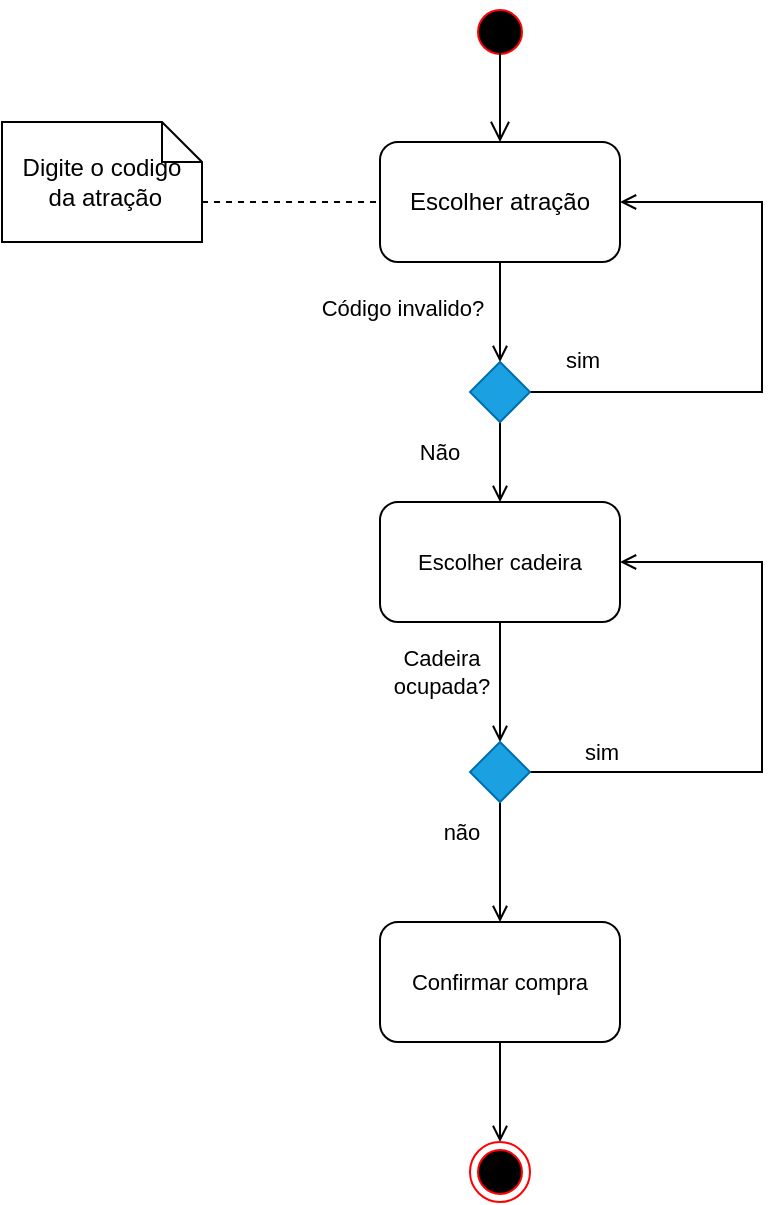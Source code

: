 <mxfile version="21.5.0" type="github">
  <diagram name="Página-1" id="Ujh2-OVXo8DI9-x1-dXK">
    <mxGraphModel dx="1114" dy="616" grid="1" gridSize="10" guides="1" tooltips="1" connect="1" arrows="1" fold="1" page="1" pageScale="1" pageWidth="827" pageHeight="1169" math="0" shadow="0">
      <root>
        <mxCell id="0" />
        <mxCell id="1" parent="0" />
        <mxCell id="xgi4914AB_i4iBTOgvoG-1" value="" style="ellipse;html=1;shape=startState;fillColor=#000000;strokeColor=#ff0000;" vertex="1" parent="1">
          <mxGeometry x="384" y="40" width="30" height="30" as="geometry" />
        </mxCell>
        <mxCell id="xgi4914AB_i4iBTOgvoG-2" value="" style="edgeStyle=orthogonalEdgeStyle;html=1;verticalAlign=bottom;endArrow=open;endSize=8;strokeColor=#000000;rounded=0;exitX=0.5;exitY=0.5;exitDx=0;exitDy=0;exitPerimeter=0;" edge="1" source="xgi4914AB_i4iBTOgvoG-1" parent="1">
          <mxGeometry relative="1" as="geometry">
            <mxPoint x="399" y="110" as="targetPoint" />
          </mxGeometry>
        </mxCell>
        <mxCell id="xgi4914AB_i4iBTOgvoG-9" style="edgeStyle=orthogonalEdgeStyle;rounded=0;orthogonalLoop=1;jettySize=auto;html=1;exitX=0.5;exitY=1;exitDx=0;exitDy=0;entryX=0.5;entryY=0;entryDx=0;entryDy=0;endArrow=open;endFill=0;" edge="1" parent="1" source="xgi4914AB_i4iBTOgvoG-5" target="xgi4914AB_i4iBTOgvoG-6">
          <mxGeometry relative="1" as="geometry" />
        </mxCell>
        <mxCell id="xgi4914AB_i4iBTOgvoG-5" value="Escolher atração" style="rounded=1;whiteSpace=wrap;html=1;" vertex="1" parent="1">
          <mxGeometry x="339" y="110" width="120" height="60" as="geometry" />
        </mxCell>
        <mxCell id="xgi4914AB_i4iBTOgvoG-11" style="edgeStyle=orthogonalEdgeStyle;shape=connector;rounded=0;orthogonalLoop=1;jettySize=auto;html=1;exitX=1;exitY=0.5;exitDx=0;exitDy=0;entryX=1;entryY=0.5;entryDx=0;entryDy=0;labelBackgroundColor=default;strokeColor=default;fontFamily=Helvetica;fontSize=11;fontColor=default;endArrow=open;endFill=0;" edge="1" parent="1" source="xgi4914AB_i4iBTOgvoG-6" target="xgi4914AB_i4iBTOgvoG-5">
          <mxGeometry relative="1" as="geometry">
            <Array as="points">
              <mxPoint x="530" y="235" />
              <mxPoint x="530" y="140" />
            </Array>
          </mxGeometry>
        </mxCell>
        <mxCell id="xgi4914AB_i4iBTOgvoG-14" style="edgeStyle=orthogonalEdgeStyle;shape=connector;rounded=0;orthogonalLoop=1;jettySize=auto;html=1;exitX=0.5;exitY=1;exitDx=0;exitDy=0;entryX=0.5;entryY=0;entryDx=0;entryDy=0;labelBackgroundColor=default;strokeColor=default;fontFamily=Helvetica;fontSize=11;fontColor=default;endArrow=open;endFill=0;" edge="1" parent="1" source="xgi4914AB_i4iBTOgvoG-6" target="xgi4914AB_i4iBTOgvoG-13">
          <mxGeometry relative="1" as="geometry" />
        </mxCell>
        <mxCell id="xgi4914AB_i4iBTOgvoG-6" value="" style="rhombus;whiteSpace=wrap;html=1;fillColor=#1ba1e2;strokeColor=#006EAF;fontColor=#ffffff;" vertex="1" parent="1">
          <mxGeometry x="384" y="220" width="30" height="30" as="geometry" />
        </mxCell>
        <mxCell id="xgi4914AB_i4iBTOgvoG-8" style="edgeStyle=orthogonalEdgeStyle;rounded=0;orthogonalLoop=1;jettySize=auto;html=1;exitX=0;exitY=0;exitDx=100;exitDy=40;exitPerimeter=0;entryX=0;entryY=0.5;entryDx=0;entryDy=0;dashed=1;endArrow=none;endFill=0;" edge="1" parent="1" source="xgi4914AB_i4iBTOgvoG-7" target="xgi4914AB_i4iBTOgvoG-5">
          <mxGeometry relative="1" as="geometry" />
        </mxCell>
        <mxCell id="xgi4914AB_i4iBTOgvoG-7" value="Digite o codigo&lt;br style=&quot;border-color: var(--border-color);&quot;&gt;&lt;span style=&quot;&quot;&gt;&amp;nbsp;da atração&lt;/span&gt;" style="shape=note;size=20;whiteSpace=wrap;html=1;" vertex="1" parent="1">
          <mxGeometry x="150" y="100" width="100" height="60" as="geometry" />
        </mxCell>
        <mxCell id="xgi4914AB_i4iBTOgvoG-10" value="&lt;span style=&quot;font-weight: 400;&quot;&gt;Código&lt;/span&gt;&lt;span style=&quot;font-weight: normal;&quot;&gt;&amp;nbsp;invalido?&lt;/span&gt;" style="text;align=center;fontStyle=1;verticalAlign=middle;spacingLeft=3;spacingRight=3;strokeColor=none;rotatable=0;points=[[0,0.5],[1,0.5]];portConstraint=eastwest;html=1;fontSize=11;fontFamily=Helvetica;fontColor=default;" vertex="1" parent="1">
          <mxGeometry x="310" y="180" width="80" height="26" as="geometry" />
        </mxCell>
        <mxCell id="xgi4914AB_i4iBTOgvoG-12" value="&lt;span style=&quot;font-weight: normal;&quot;&gt;sim&lt;/span&gt;" style="text;align=center;fontStyle=1;verticalAlign=middle;spacingLeft=3;spacingRight=3;strokeColor=none;rotatable=0;points=[[0,0.5],[1,0.5]];portConstraint=eastwest;html=1;fontSize=11;fontFamily=Helvetica;fontColor=default;" vertex="1" parent="1">
          <mxGeometry x="400" y="206" width="80" height="26" as="geometry" />
        </mxCell>
        <mxCell id="xgi4914AB_i4iBTOgvoG-18" style="edgeStyle=orthogonalEdgeStyle;shape=connector;rounded=0;orthogonalLoop=1;jettySize=auto;html=1;exitX=0.5;exitY=1;exitDx=0;exitDy=0;entryX=0.5;entryY=0;entryDx=0;entryDy=0;labelBackgroundColor=default;strokeColor=default;fontFamily=Helvetica;fontSize=11;fontColor=default;endArrow=open;endFill=0;" edge="1" parent="1" source="xgi4914AB_i4iBTOgvoG-13" target="xgi4914AB_i4iBTOgvoG-17">
          <mxGeometry relative="1" as="geometry" />
        </mxCell>
        <mxCell id="xgi4914AB_i4iBTOgvoG-13" value="Escolher cadeira" style="rounded=1;whiteSpace=wrap;html=1;fontFamily=Helvetica;fontSize=11;fontColor=default;fillColor=none;gradientColor=none;" vertex="1" parent="1">
          <mxGeometry x="339" y="290" width="120" height="60" as="geometry" />
        </mxCell>
        <mxCell id="xgi4914AB_i4iBTOgvoG-15" value="Não" style="text;html=1;strokeColor=none;fillColor=none;align=center;verticalAlign=middle;whiteSpace=wrap;rounded=0;fontSize=11;fontFamily=Helvetica;fontColor=default;" vertex="1" parent="1">
          <mxGeometry x="339" y="250" width="60" height="30" as="geometry" />
        </mxCell>
        <mxCell id="xgi4914AB_i4iBTOgvoG-21" style="edgeStyle=orthogonalEdgeStyle;shape=connector;rounded=0;orthogonalLoop=1;jettySize=auto;html=1;exitX=1;exitY=0.5;exitDx=0;exitDy=0;entryX=1;entryY=0.5;entryDx=0;entryDy=0;labelBackgroundColor=default;strokeColor=default;fontFamily=Helvetica;fontSize=11;fontColor=default;endArrow=open;endFill=0;" edge="1" parent="1" source="xgi4914AB_i4iBTOgvoG-17" target="xgi4914AB_i4iBTOgvoG-13">
          <mxGeometry relative="1" as="geometry">
            <Array as="points">
              <mxPoint x="530" y="425" />
              <mxPoint x="530" y="320" />
            </Array>
          </mxGeometry>
        </mxCell>
        <mxCell id="xgi4914AB_i4iBTOgvoG-26" style="edgeStyle=orthogonalEdgeStyle;shape=connector;rounded=0;orthogonalLoop=1;jettySize=auto;html=1;exitX=0.5;exitY=1;exitDx=0;exitDy=0;entryX=0.5;entryY=0;entryDx=0;entryDy=0;labelBackgroundColor=default;strokeColor=default;fontFamily=Helvetica;fontSize=11;fontColor=default;endArrow=open;endFill=0;" edge="1" parent="1" source="xgi4914AB_i4iBTOgvoG-17" target="xgi4914AB_i4iBTOgvoG-23">
          <mxGeometry relative="1" as="geometry" />
        </mxCell>
        <mxCell id="xgi4914AB_i4iBTOgvoG-17" value="" style="rhombus;whiteSpace=wrap;html=1;fillColor=#1ba1e2;strokeColor=#006EAF;fontColor=#ffffff;" vertex="1" parent="1">
          <mxGeometry x="384" y="410" width="30" height="30" as="geometry" />
        </mxCell>
        <mxCell id="xgi4914AB_i4iBTOgvoG-19" value="Cadeira ocupada?" style="text;html=1;strokeColor=none;fillColor=none;align=center;verticalAlign=middle;whiteSpace=wrap;rounded=0;fontSize=11;fontFamily=Helvetica;fontColor=default;" vertex="1" parent="1">
          <mxGeometry x="340" y="360" width="60" height="30" as="geometry" />
        </mxCell>
        <mxCell id="xgi4914AB_i4iBTOgvoG-22" value="sim" style="text;html=1;strokeColor=none;fillColor=none;align=center;verticalAlign=middle;whiteSpace=wrap;rounded=0;fontSize=11;fontFamily=Helvetica;fontColor=default;" vertex="1" parent="1">
          <mxGeometry x="420" y="400" width="60" height="30" as="geometry" />
        </mxCell>
        <mxCell id="xgi4914AB_i4iBTOgvoG-29" style="edgeStyle=orthogonalEdgeStyle;shape=connector;rounded=0;orthogonalLoop=1;jettySize=auto;html=1;exitX=0.5;exitY=1;exitDx=0;exitDy=0;entryX=0.5;entryY=0;entryDx=0;entryDy=0;labelBackgroundColor=default;strokeColor=default;fontFamily=Helvetica;fontSize=11;fontColor=default;endArrow=open;endFill=0;" edge="1" parent="1" source="xgi4914AB_i4iBTOgvoG-23" target="xgi4914AB_i4iBTOgvoG-28">
          <mxGeometry relative="1" as="geometry" />
        </mxCell>
        <mxCell id="xgi4914AB_i4iBTOgvoG-23" value="Confirmar compra" style="rounded=1;whiteSpace=wrap;html=1;fontFamily=Helvetica;fontSize=11;fontColor=default;fillColor=none;gradientColor=none;" vertex="1" parent="1">
          <mxGeometry x="339" y="500" width="120" height="60" as="geometry" />
        </mxCell>
        <mxCell id="xgi4914AB_i4iBTOgvoG-27" value="não" style="text;html=1;strokeColor=none;fillColor=none;align=center;verticalAlign=middle;whiteSpace=wrap;rounded=0;fontSize=11;fontFamily=Helvetica;fontColor=default;" vertex="1" parent="1">
          <mxGeometry x="350" y="440" width="60" height="30" as="geometry" />
        </mxCell>
        <mxCell id="xgi4914AB_i4iBTOgvoG-28" value="" style="ellipse;html=1;shape=endState;fillColor=#000000;strokeColor=#ff0000;fontFamily=Helvetica;fontSize=11;fontColor=default;" vertex="1" parent="1">
          <mxGeometry x="384" y="610" width="30" height="30" as="geometry" />
        </mxCell>
      </root>
    </mxGraphModel>
  </diagram>
</mxfile>
